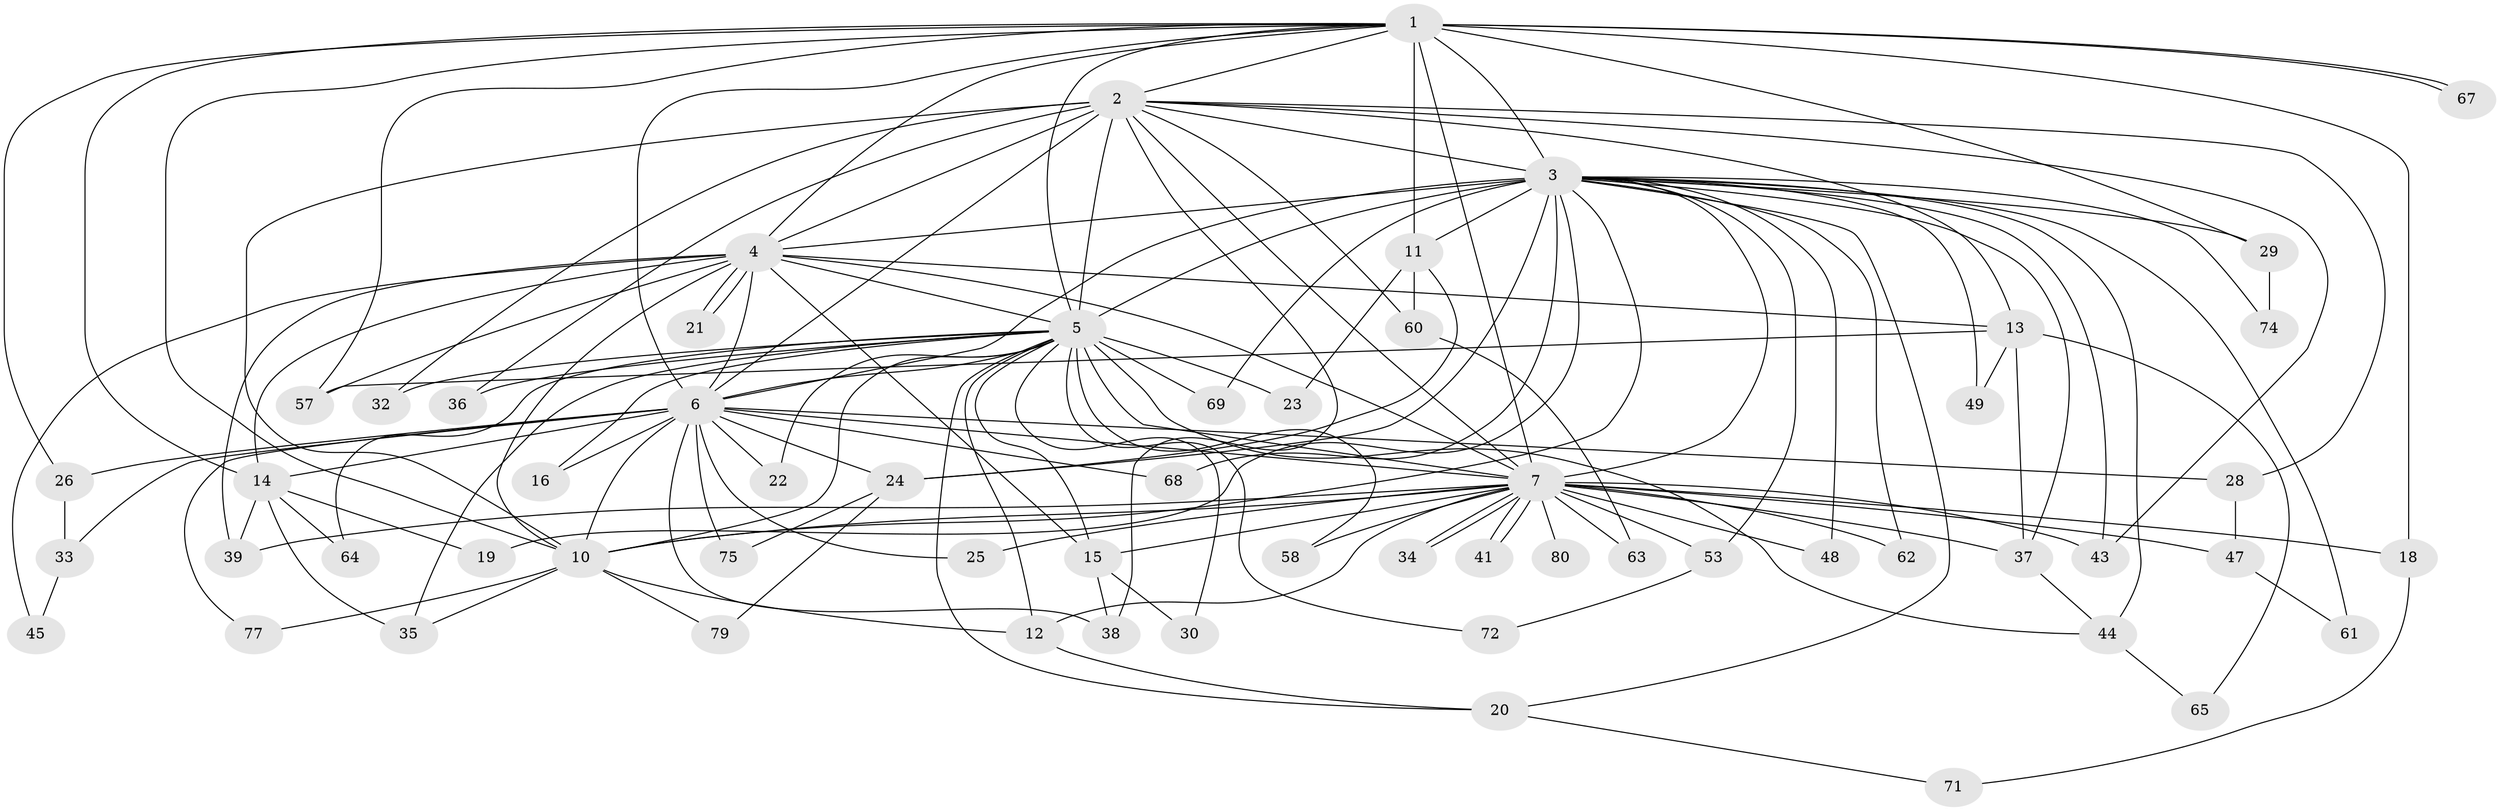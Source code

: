 // original degree distribution, {18: 0.012048192771084338, 17: 0.024096385542168676, 20: 0.012048192771084338, 19: 0.012048192771084338, 23: 0.012048192771084338, 31: 0.012048192771084338, 16: 0.012048192771084338, 15: 0.012048192771084338, 14: 0.012048192771084338, 5: 0.03614457831325301, 3: 0.20481927710843373, 7: 0.024096385542168676, 2: 0.5542168674698795, 4: 0.060240963855421686}
// Generated by graph-tools (version 1.1) at 2025/41/03/06/25 10:41:38]
// undirected, 60 vertices, 143 edges
graph export_dot {
graph [start="1"]
  node [color=gray90,style=filled];
  1 [super="+42"];
  2 [super="+76"];
  3 [super="+9"];
  4 [super="+66"];
  5 [super="+8"];
  6 [super="+81"];
  7 [super="+54"];
  10 [super="+51"];
  11;
  12 [super="+17"];
  13 [super="+27"];
  14 [super="+31"];
  15;
  16;
  18 [super="+50"];
  19;
  20 [super="+46"];
  21;
  22;
  23;
  24 [super="+78"];
  25;
  26;
  28;
  29;
  30;
  32;
  33;
  34;
  35 [super="+40"];
  36;
  37 [super="+55"];
  38 [super="+70"];
  39 [super="+52"];
  41;
  43 [super="+73"];
  44 [super="+56"];
  45;
  47;
  48;
  49;
  53 [super="+59"];
  57 [super="+83"];
  58;
  60;
  61;
  62;
  63;
  64;
  65;
  67;
  68;
  69;
  71;
  72;
  74 [super="+82"];
  75;
  77;
  79;
  80;
  1 -- 2;
  1 -- 3 [weight=2];
  1 -- 4;
  1 -- 5 [weight=2];
  1 -- 6;
  1 -- 7 [weight=2];
  1 -- 10;
  1 -- 11;
  1 -- 14;
  1 -- 18 [weight=2];
  1 -- 26;
  1 -- 29;
  1 -- 57;
  1 -- 67;
  1 -- 67;
  2 -- 3 [weight=2];
  2 -- 4;
  2 -- 5 [weight=2];
  2 -- 6 [weight=2];
  2 -- 7;
  2 -- 10;
  2 -- 13;
  2 -- 28;
  2 -- 32;
  2 -- 36;
  2 -- 38;
  2 -- 43;
  2 -- 60;
  3 -- 4 [weight=2];
  3 -- 5 [weight=4];
  3 -- 6 [weight=3];
  3 -- 7 [weight=2];
  3 -- 10 [weight=2];
  3 -- 11;
  3 -- 37;
  3 -- 44;
  3 -- 49;
  3 -- 53;
  3 -- 61;
  3 -- 62;
  3 -- 68;
  3 -- 69;
  3 -- 74;
  3 -- 48;
  3 -- 19;
  3 -- 24;
  3 -- 29;
  3 -- 43;
  3 -- 20;
  4 -- 5 [weight=2];
  4 -- 6;
  4 -- 7;
  4 -- 10 [weight=2];
  4 -- 13 [weight=2];
  4 -- 14;
  4 -- 21;
  4 -- 21;
  4 -- 45;
  4 -- 39;
  4 -- 15;
  4 -- 57;
  5 -- 6 [weight=2];
  5 -- 7 [weight=2];
  5 -- 10 [weight=2];
  5 -- 15;
  5 -- 20;
  5 -- 22;
  5 -- 23;
  5 -- 32;
  5 -- 64;
  5 -- 69;
  5 -- 72;
  5 -- 12;
  5 -- 16;
  5 -- 30;
  5 -- 36;
  5 -- 44;
  5 -- 58;
  5 -- 35;
  6 -- 7;
  6 -- 10;
  6 -- 16;
  6 -- 22;
  6 -- 25;
  6 -- 26;
  6 -- 28;
  6 -- 33;
  6 -- 68;
  6 -- 75;
  6 -- 77;
  6 -- 24;
  6 -- 14;
  6 -- 38;
  7 -- 10;
  7 -- 12;
  7 -- 15;
  7 -- 18;
  7 -- 25;
  7 -- 34;
  7 -- 34;
  7 -- 39;
  7 -- 41;
  7 -- 41;
  7 -- 43;
  7 -- 47;
  7 -- 48;
  7 -- 53 [weight=2];
  7 -- 58;
  7 -- 62;
  7 -- 63;
  7 -- 80 [weight=2];
  7 -- 37;
  10 -- 35;
  10 -- 77;
  10 -- 79;
  10 -- 12;
  11 -- 23;
  11 -- 24;
  11 -- 60;
  12 -- 20;
  13 -- 37;
  13 -- 49;
  13 -- 57;
  13 -- 65;
  14 -- 19;
  14 -- 35;
  14 -- 39;
  14 -- 64;
  15 -- 30;
  15 -- 38;
  18 -- 71;
  20 -- 71;
  24 -- 75;
  24 -- 79;
  26 -- 33;
  28 -- 47;
  29 -- 74 [weight=2];
  33 -- 45;
  37 -- 44;
  44 -- 65;
  47 -- 61;
  53 -- 72;
  60 -- 63;
}
